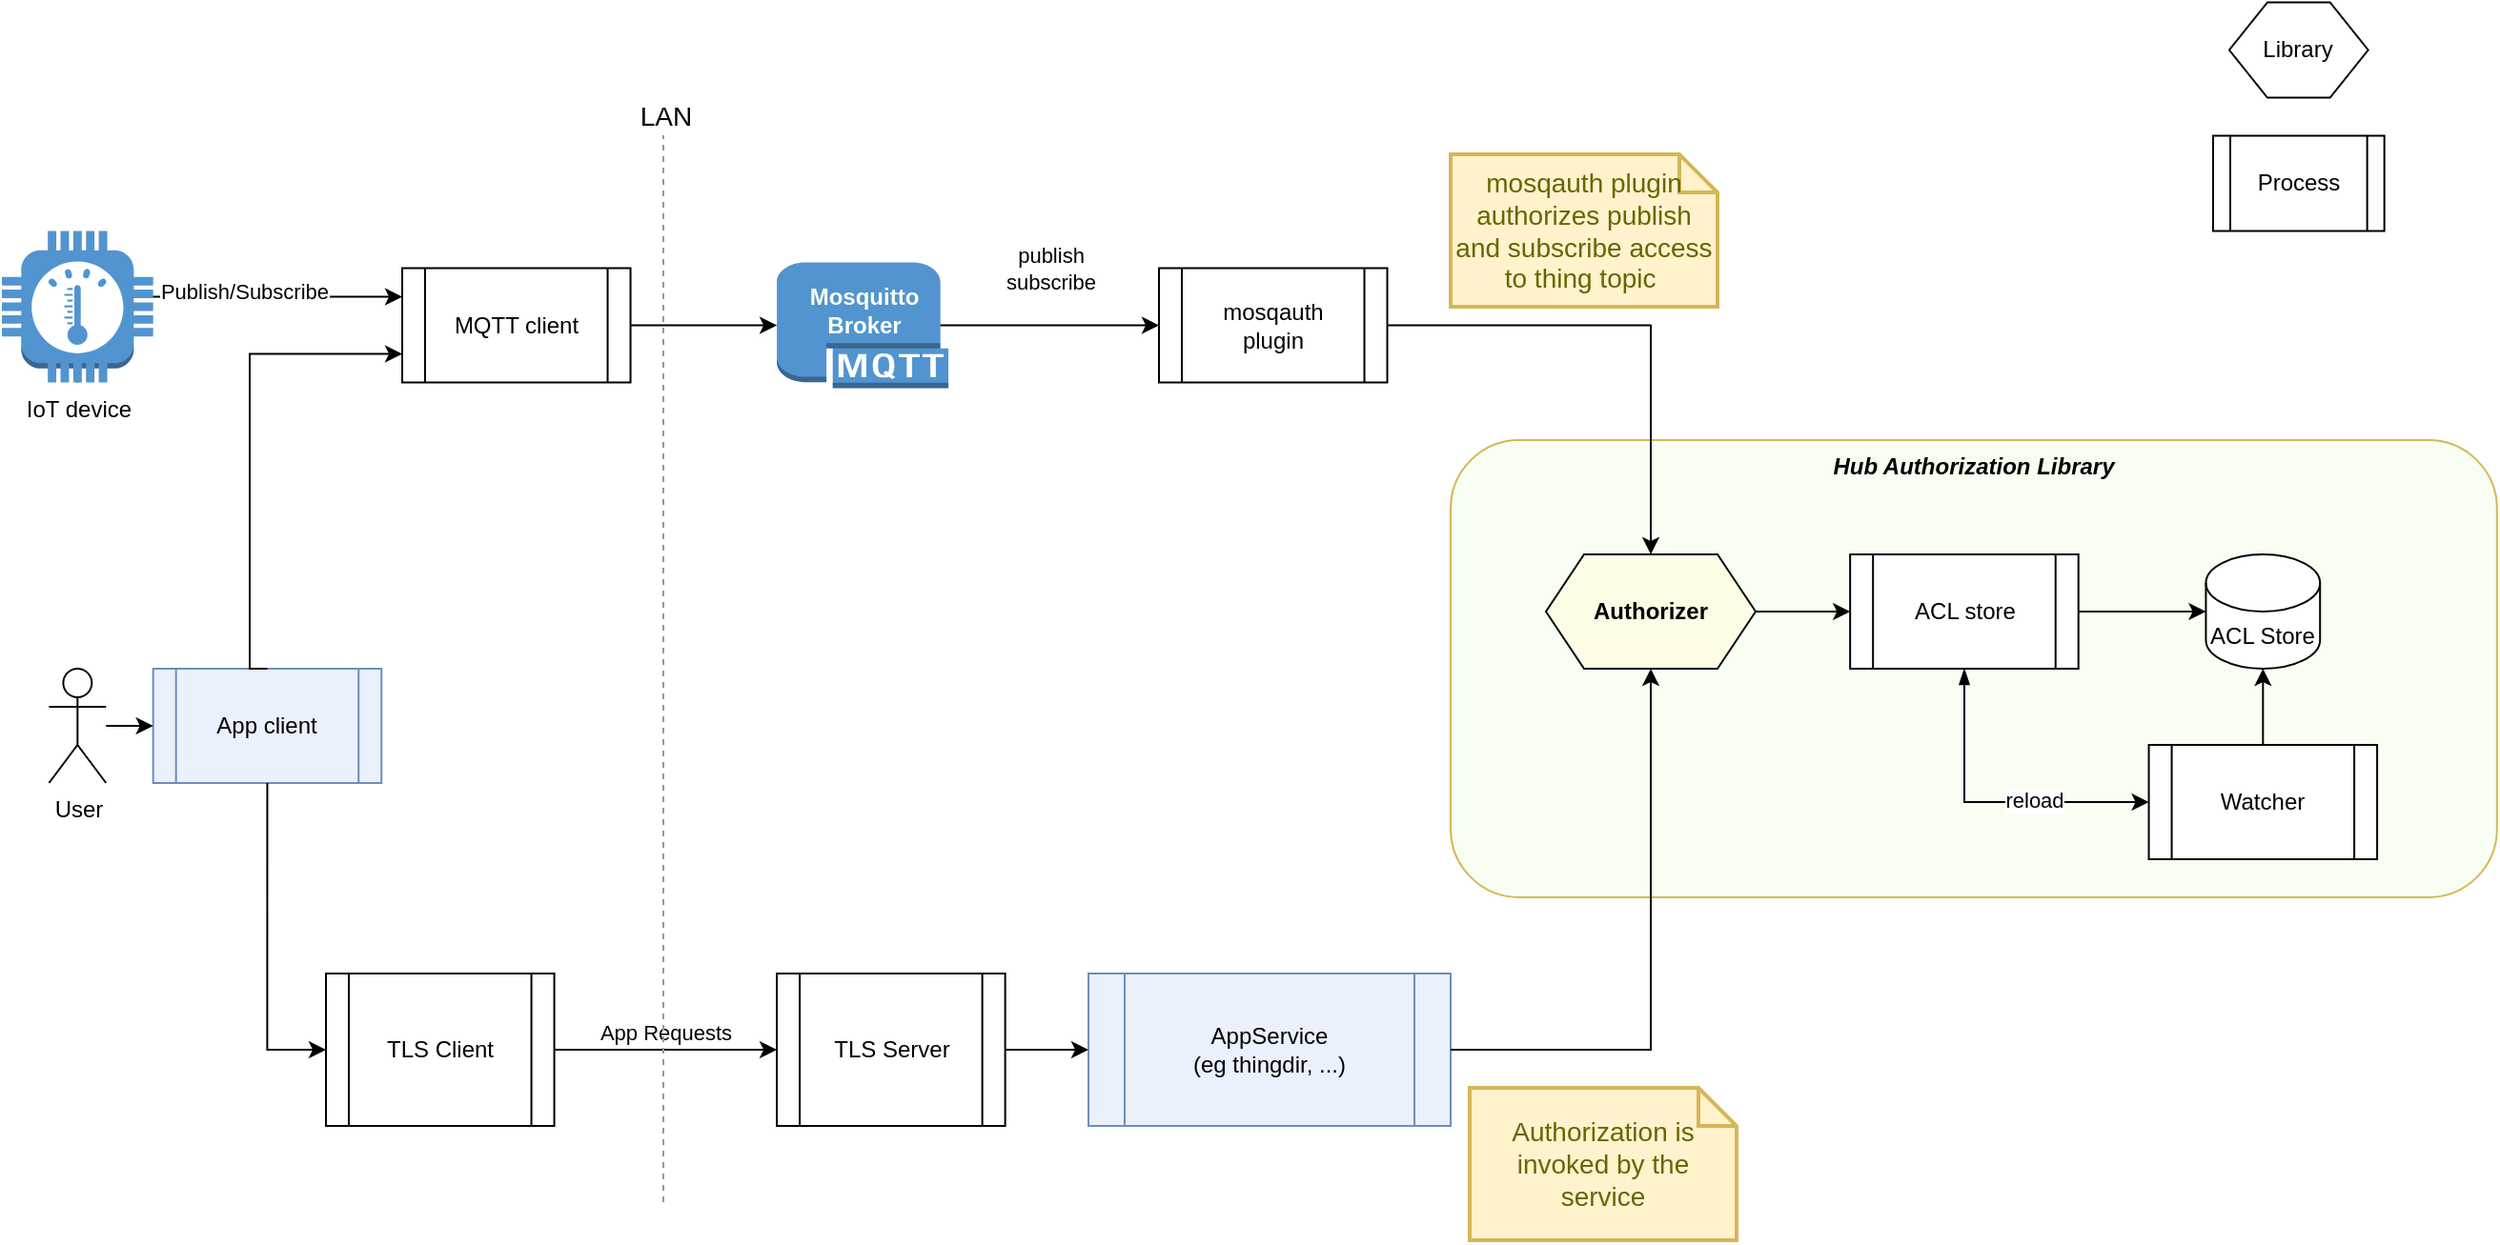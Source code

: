 <mxfile version="16.5.1" type="device"><diagram id="b842wrn-jH_wKSAiMzXX" name="Page-1"><mxGraphModel dx="1748" dy="3530" grid="1" gridSize="10" guides="1" tooltips="1" connect="1" arrows="1" fold="1" page="1" pageScale="1" pageWidth="1654" pageHeight="1169" math="0" shadow="0"><root><mxCell id="0"/><mxCell id="1" parent="0"/><mxCell id="FDRR-PdHbrtoxVK-6h5M-6" value="Hub Authorization Library" style="rounded=1;whiteSpace=wrap;html=1;strokeColor=#d6b656;verticalAlign=top;fontStyle=3;fillColor=#F8FFF2;" parent="1" vertex="1"><mxGeometry x="910" y="-2040" width="548.92" height="240" as="geometry"/></mxCell><mxCell id="W7-XrqmA51gD8G7lCC8u-2" value="User" style="shape=umlActor;verticalLabelPosition=bottom;verticalAlign=top;html=1;outlineConnect=0;" parent="1" vertex="1"><mxGeometry x="174.702" y="-1920" width="29.941" height="60" as="geometry"/></mxCell><mxCell id="QH8zS50cagPqOpofdyvz-27" style="edgeStyle=orthogonalEdgeStyle;rounded=0;orthogonalLoop=1;jettySize=auto;html=1;entryX=0;entryY=0.5;entryDx=0;entryDy=0;startArrow=none;startFill=0;exitX=1;exitY=0.5;exitDx=0;exitDy=0;" parent="1" source="FDRR-PdHbrtoxVK-6h5M-15" target="Q7s-DtgGucv7IilsmvLH-5" edge="1"><mxGeometry x="-71.08" y="-2800" as="geometry"><mxPoint x="1059.703" y="-1949.5" as="sourcePoint"/></mxGeometry></mxCell><mxCell id="Q7s-DtgGucv7IilsmvLH-5" value="ACL store" style="shape=process;whiteSpace=wrap;html=1;backgroundOutline=1;" parent="1" vertex="1"><mxGeometry x="1119.585" y="-1980" width="119.765" height="60" as="geometry"/></mxCell><mxCell id="Q7s-DtgGucv7IilsmvLH-7" value="TLS Client" style="shape=process;whiteSpace=wrap;html=1;backgroundOutline=1;" parent="1" vertex="1"><mxGeometry x="320" y="-1760" width="119.77" height="80" as="geometry"/></mxCell><mxCell id="MztMw4AOIEbEiELBGIMX-1" style="edgeStyle=orthogonalEdgeStyle;rounded=0;orthogonalLoop=1;jettySize=auto;html=1;entryX=0;entryY=0.5;entryDx=0;entryDy=0;" edge="1" parent="1" source="Q7s-DtgGucv7IilsmvLH-8" target="QH8zS50cagPqOpofdyvz-4"><mxGeometry relative="1" as="geometry"/></mxCell><mxCell id="Q7s-DtgGucv7IilsmvLH-8" value="TLS Server" style="shape=process;whiteSpace=wrap;html=1;backgroundOutline=1;" parent="1" vertex="1"><mxGeometry x="556.54" y="-1760" width="119.77" height="80" as="geometry"/></mxCell><mxCell id="QH8zS50cagPqOpofdyvz-3" value="App Requests" style="edgeStyle=orthogonalEdgeStyle;rounded=0;orthogonalLoop=1;jettySize=auto;html=1;exitX=1;exitY=0.5;exitDx=0;exitDy=0;verticalAlign=bottom;labelPosition=center;verticalLabelPosition=top;align=center;" parent="1" source="Q7s-DtgGucv7IilsmvLH-7" target="Q7s-DtgGucv7IilsmvLH-8" edge="1"><mxGeometry x="44.54" y="-2290" as="geometry"/></mxCell><mxCell id="Q7s-DtgGucv7IilsmvLH-9" value="App client" style="shape=process;whiteSpace=wrap;html=1;backgroundOutline=1;strokeColor=#6c8ebf;fillColor=#EAF1FC;" parent="1" vertex="1"><mxGeometry x="229.343" y="-1920" width="119.765" height="60" as="geometry"/></mxCell><mxCell id="FDRR-PdHbrtoxVK-6h5M-2" style="edgeStyle=orthogonalEdgeStyle;rounded=0;orthogonalLoop=1;jettySize=auto;html=1;entryX=0;entryY=0.5;entryDx=0;entryDy=0;" parent="1" source="W7-XrqmA51gD8G7lCC8u-2" target="Q7s-DtgGucv7IilsmvLH-9" edge="1"><mxGeometry x="44.54" y="-2290" as="geometry"/></mxCell><mxCell id="Q7s-DtgGucv7IilsmvLH-10" value="MQTT client" style="shape=process;whiteSpace=wrap;html=1;backgroundOutline=1;" parent="1" vertex="1"><mxGeometry x="360.0" y="-2130.25" width="119.765" height="60" as="geometry"/></mxCell><mxCell id="QH8zS50cagPqOpofdyvz-2" style="edgeStyle=orthogonalEdgeStyle;rounded=0;orthogonalLoop=1;jettySize=auto;html=1;entryX=0;entryY=0.75;entryDx=0;entryDy=0;exitX=0.5;exitY=0;exitDx=0;exitDy=0;" parent="1" source="Q7s-DtgGucv7IilsmvLH-9" target="Q7s-DtgGucv7IilsmvLH-10" edge="1"><mxGeometry x="44.54" y="-2290" as="geometry"><Array as="points"><mxPoint x="280" y="-1920"/><mxPoint x="280" y="-2085"/></Array></mxGeometry></mxCell><mxCell id="QH8zS50cagPqOpofdyvz-4" value="AppService&lt;br&gt;(eg thingdir, ...)" style="shape=process;whiteSpace=wrap;html=1;backgroundOutline=1;strokeColor=#6c8ebf;fillColor=#EAF1FC;" parent="1" vertex="1"><mxGeometry x="720" y="-1760" width="190" height="80" as="geometry"/></mxCell><mxCell id="V7XLh-JUbc82oOKqjvw1-1" style="edgeStyle=orthogonalEdgeStyle;rounded=0;orthogonalLoop=1;jettySize=auto;html=1;entryX=0;entryY=0.5;entryDx=0;entryDy=0;entryPerimeter=0;" parent="1" source="Q7s-DtgGucv7IilsmvLH-10" target="FDRR-PdHbrtoxVK-6h5M-25" edge="1"><mxGeometry x="44.54" y="-2290" as="geometry"><mxPoint x="556.536" y="-1910" as="targetPoint"/></mxGeometry></mxCell><mxCell id="V7XLh-JUbc82oOKqjvw1-22" style="edgeStyle=orthogonalEdgeStyle;rounded=0;orthogonalLoop=1;jettySize=auto;html=1;entryX=0.5;entryY=0;entryDx=0;entryDy=0;" parent="1" source="QH8zS50cagPqOpofdyvz-15" target="FDRR-PdHbrtoxVK-6h5M-15" edge="1"><mxGeometry x="44.54" y="-2290" as="geometry"><Array as="points"><mxPoint x="1015" y="-2100"/></Array><mxPoint x="1105.46" y="-1454" as="targetPoint"/></mxGeometry></mxCell><mxCell id="QH8zS50cagPqOpofdyvz-15" value="mosqauth&lt;br&gt;plugin" style="shape=process;whiteSpace=wrap;html=1;backgroundOutline=1;" parent="1" vertex="1"><mxGeometry x="756.996" y="-2130.25" width="119.765" height="60" as="geometry"/></mxCell><mxCell id="QH8zS50cagPqOpofdyvz-16" value="publish&lt;br&gt;subscribe" style="edgeStyle=orthogonalEdgeStyle;rounded=0;orthogonalLoop=1;jettySize=auto;html=1;entryX=0;entryY=0.5;entryDx=0;entryDy=0;exitX=0.95;exitY=0.5;exitDx=0;exitDy=0;exitPerimeter=0;" parent="1" source="FDRR-PdHbrtoxVK-6h5M-25" target="QH8zS50cagPqOpofdyvz-15" edge="1"><mxGeometry as="geometry"><mxPoint x="676.301" y="-1910" as="sourcePoint"/><mxPoint y="-30" as="offset"/></mxGeometry></mxCell><mxCell id="QH8zS50cagPqOpofdyvz-23" value="Watcher" style="shape=process;whiteSpace=wrap;html=1;backgroundOutline=1;" parent="1" vertex="1"><mxGeometry x="1276.278" y="-1880" width="119.765" height="60" as="geometry"/></mxCell><mxCell id="QH8zS50cagPqOpofdyvz-26" style="edgeStyle=orthogonalEdgeStyle;rounded=0;orthogonalLoop=1;jettySize=auto;html=1;entryX=0;entryY=0.5;entryDx=0;entryDy=0;startArrow=blockThin;startFill=1;" parent="1" source="Q7s-DtgGucv7IilsmvLH-5" target="QH8zS50cagPqOpofdyvz-23" edge="1"><mxGeometry x="-71.08" y="-2800" as="geometry"><Array as="points"><mxPoint x="1179.468" y="-1850"/></Array></mxGeometry></mxCell><mxCell id="FDRR-PdHbrtoxVK-6h5M-8" value="reload" style="edgeLabel;html=1;align=center;verticalAlign=middle;resizable=0;points=[];" parent="QH8zS50cagPqOpofdyvz-26" vertex="1" connectable="0"><mxGeometry x="0.272" y="1" relative="1" as="geometry"><mxPoint as="offset"/></mxGeometry></mxCell><mxCell id="QH8zS50cagPqOpofdyvz-24" value="ACL Store" style="shape=cylinder3;whiteSpace=wrap;html=1;boundedLbl=1;backgroundOutline=1;size=15;" parent="1" vertex="1"><mxGeometry x="1306.219" y="-1980" width="59.883" height="60" as="geometry"/></mxCell><mxCell id="QH8zS50cagPqOpofdyvz-25" style="edgeStyle=orthogonalEdgeStyle;rounded=0;orthogonalLoop=1;jettySize=auto;html=1;startArrow=none;startFill=0;" parent="1" source="Q7s-DtgGucv7IilsmvLH-5" target="QH8zS50cagPqOpofdyvz-24" edge="1"><mxGeometry x="-71.08" y="-2800" as="geometry"/></mxCell><mxCell id="QH8zS50cagPqOpofdyvz-28" style="edgeStyle=orthogonalEdgeStyle;rounded=0;orthogonalLoop=1;jettySize=auto;html=1;entryX=0.5;entryY=1;entryDx=0;entryDy=0;entryPerimeter=0;startArrow=none;startFill=0;" parent="1" source="QH8zS50cagPqOpofdyvz-23" target="QH8zS50cagPqOpofdyvz-24" edge="1"><mxGeometry x="-71.08" y="-2800" as="geometry"/></mxCell><mxCell id="V7XLh-JUbc82oOKqjvw1-9" style="edgeStyle=orthogonalEdgeStyle;rounded=0;orthogonalLoop=1;jettySize=auto;html=1;entryX=0;entryY=0.25;entryDx=0;entryDy=0;exitX=0.5;exitY=1;exitDx=0;exitDy=0;exitPerimeter=0;" parent="1" source="V7XLh-JUbc82oOKqjvw1-8" target="Q7s-DtgGucv7IilsmvLH-10" edge="1"><mxGeometry x="44.54" y="-2290" as="geometry"><Array as="points"><mxPoint x="190" y="-2115"/></Array></mxGeometry></mxCell><mxCell id="V7XLh-JUbc82oOKqjvw1-10" value="Publish/Subscribe" style="edgeLabel;html=1;align=center;verticalAlign=middle;resizable=0;points=[];" parent="V7XLh-JUbc82oOKqjvw1-9" vertex="1" connectable="0"><mxGeometry x="0.228" y="3" relative="1" as="geometry"><mxPoint as="offset"/></mxGeometry></mxCell><mxCell id="V7XLh-JUbc82oOKqjvw1-8" value="IoT device" style="outlineConnect=0;dashed=0;verticalLabelPosition=bottom;verticalAlign=top;align=center;html=1;shape=mxgraph.aws3.thermostat;fillColor=#5294CF;gradientColor=none;" parent="1" vertex="1"><mxGeometry x="150" y="-2149.75" width="79.344" height="79.5" as="geometry"/></mxCell><mxCell id="V7XLh-JUbc82oOKqjvw1-26" style="edgeStyle=orthogonalEdgeStyle;rounded=0;orthogonalLoop=1;jettySize=auto;html=1;entryX=0;entryY=0.5;entryDx=0;entryDy=0;align=right;exitX=0.5;exitY=1;exitDx=0;exitDy=0;" parent="1" source="Q7s-DtgGucv7IilsmvLH-9" target="Q7s-DtgGucv7IilsmvLH-7" edge="1"><mxGeometry x="44.54" y="-2290" as="geometry"><mxPoint x="280.078" y="-1740" as="sourcePoint"/></mxGeometry></mxCell><mxCell id="FDRR-PdHbrtoxVK-6h5M-15" value="Authorizer" style="shape=hexagon;perimeter=hexagonPerimeter2;whiteSpace=wrap;html=1;fixedSize=1;fillColor=#FFFCE6;fontStyle=1" parent="1" vertex="1"><mxGeometry x="960" y="-1980" width="110" height="60" as="geometry"/></mxCell><mxCell id="V7XLh-JUbc82oOKqjvw1-23" style="edgeStyle=orthogonalEdgeStyle;rounded=0;orthogonalLoop=1;jettySize=auto;html=1;exitX=1;exitY=0.5;exitDx=0;exitDy=0;entryX=0.5;entryY=1;entryDx=0;entryDy=0;" parent="1" source="QH8zS50cagPqOpofdyvz-4" target="FDRR-PdHbrtoxVK-6h5M-15" edge="1"><mxGeometry x="44.54" y="-2290" as="geometry"><Array as="points"><mxPoint x="1015" y="-1720"/></Array><mxPoint x="710" y="-1422" as="sourcePoint"/><mxPoint x="960" y="-1422" as="targetPoint"/></mxGeometry></mxCell><mxCell id="FDRR-PdHbrtoxVK-6h5M-16" value="Library" style="shape=hexagon;perimeter=hexagonPerimeter2;whiteSpace=wrap;html=1;fixedSize=1;" parent="1" vertex="1"><mxGeometry x="1318.485" y="-2269.75" width="72.857" height="50" as="geometry"/></mxCell><mxCell id="FDRR-PdHbrtoxVK-6h5M-17" value="Process" style="shape=process;whiteSpace=wrap;html=1;backgroundOutline=1;" parent="1" vertex="1"><mxGeometry x="1310.002" y="-2199.75" width="89.824" height="50" as="geometry"/></mxCell><mxCell id="FDRR-PdHbrtoxVK-6h5M-19" value="" style="endArrow=none;dashed=1;html=1;jumpSize=10;jumpStyle=none;strokeColor=#999999;" parent="1" edge="1"><mxGeometry x="44.54" y="-2290" width="50" height="50" as="geometry"><mxPoint x="497" y="-1640" as="sourcePoint"/><mxPoint x="497" y="-2200" as="targetPoint"/></mxGeometry></mxCell><mxCell id="In_d3a73mPl5almuHjLk-1" value="LAN" style="edgeLabel;html=1;align=center;verticalAlign=middle;resizable=0;points=[];fontSize=14;" parent="FDRR-PdHbrtoxVK-6h5M-19" vertex="1" connectable="0"><mxGeometry relative="1" as="geometry"><mxPoint x="1" y="-290" as="offset"/></mxGeometry></mxCell><mxCell id="FDRR-PdHbrtoxVK-6h5M-25" value="&lt;font&gt;Mosquitto&lt;br&gt;Broker&lt;/font&gt;" style="outlineConnect=0;dashed=0;verticalLabelPosition=middle;verticalAlign=middle;align=center;html=1;shape=mxgraph.aws3.mqtt_protocol;fillColor=#5294CF;gradientColor=none;labelPosition=center;spacingBottom=15;fontStyle=1;fontColor=#F8FFF2;" parent="1" vertex="1"><mxGeometry x="556.54" y="-2133.25" width="90" height="66" as="geometry"/></mxCell><mxCell id="OumiLJjPGsFvvGhBBVyz-3" value="Authorization is invoked by the service" style="shape=note;strokeWidth=2;fontSize=14;size=20;whiteSpace=wrap;html=1;fillColor=#fff2cc;strokeColor=#d6b656;fontColor=#666600;" parent="1" vertex="1"><mxGeometry x="920" y="-1700" width="140" height="80" as="geometry"/></mxCell><mxCell id="MztMw4AOIEbEiELBGIMX-3" value="mosqauth plugin authorizes publish and subscribe access to thing topic&amp;nbsp;" style="shape=note;strokeWidth=2;fontSize=14;size=20;whiteSpace=wrap;html=1;fillColor=#fff2cc;strokeColor=#d6b656;fontColor=#666600;" vertex="1" parent="1"><mxGeometry x="910" y="-2190" width="140" height="80" as="geometry"/></mxCell></root></mxGraphModel></diagram></mxfile>